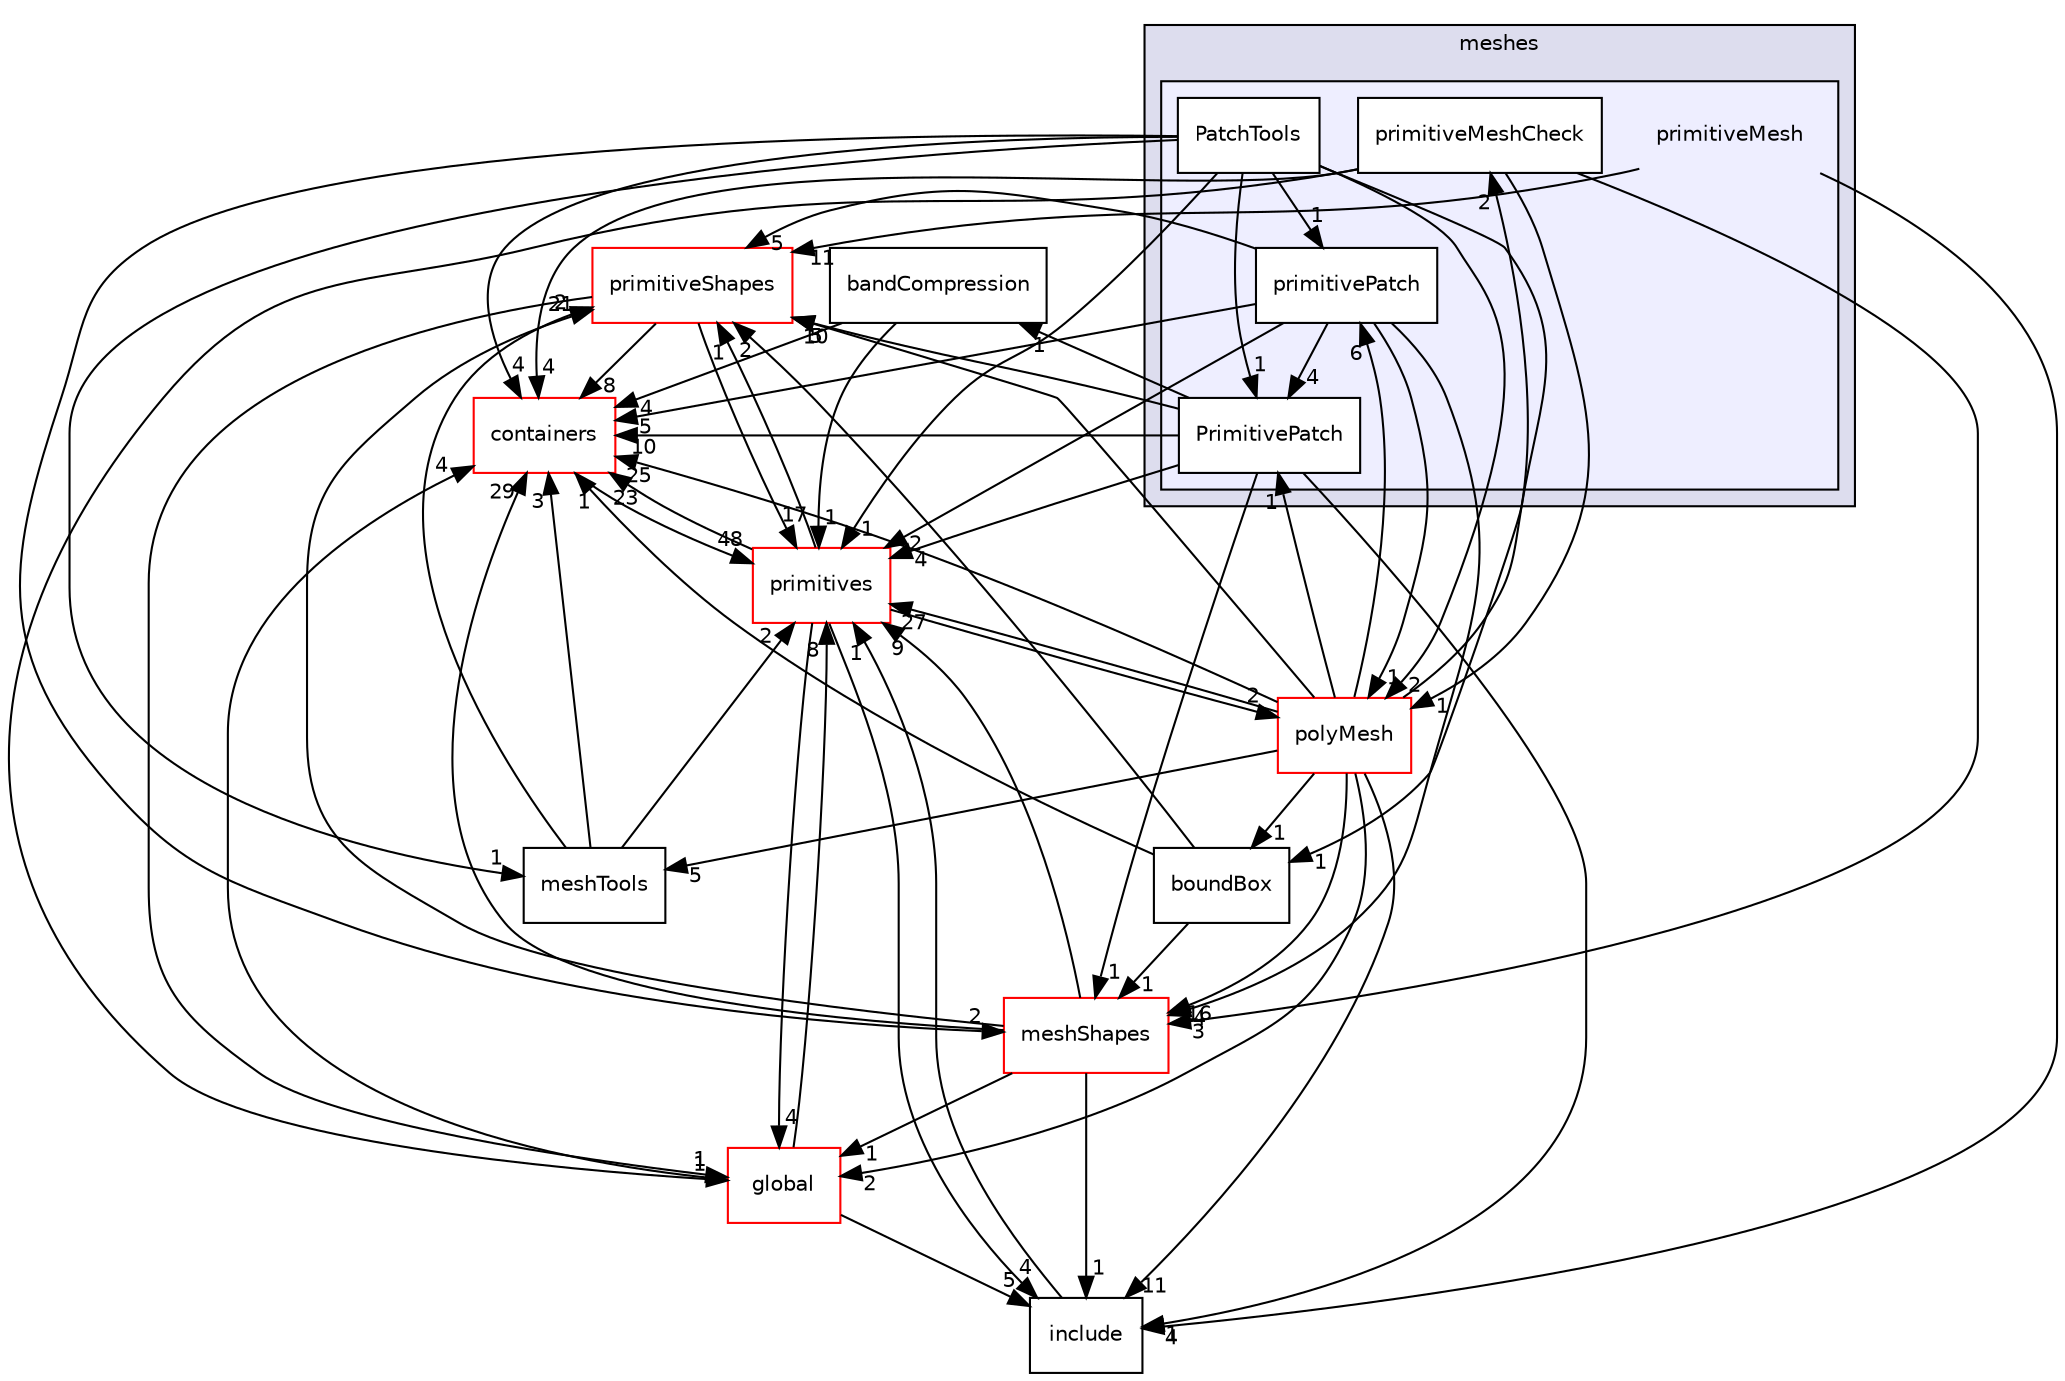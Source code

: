 digraph "src/OpenFOAM/meshes/primitiveMesh" {
  bgcolor=transparent;
  compound=true
  node [ fontsize="10", fontname="Helvetica"];
  edge [ labelfontsize="10", labelfontname="Helvetica"];
  subgraph clusterdir_aa2423979fb45fc41c393a5db370ab21 {
    graph [ bgcolor="#ddddee", pencolor="black", label="meshes" fontname="Helvetica", fontsize="10", URL="dir_aa2423979fb45fc41c393a5db370ab21.html"]
  subgraph clusterdir_d498992fb7d3f293d898bf6d3a4df869 {
    graph [ bgcolor="#eeeeff", pencolor="black", label="" URL="dir_d498992fb7d3f293d898bf6d3a4df869.html"];
    dir_d498992fb7d3f293d898bf6d3a4df869 [shape=plaintext label="primitiveMesh"];
    dir_793c23b5026163e0cab93ac715b7bec6 [shape=box label="PatchTools" color="black" fillcolor="white" style="filled" URL="dir_793c23b5026163e0cab93ac715b7bec6.html"];
    dir_37297d5727e47a4ea341442719c4b3e7 [shape=box label="primitiveMeshCheck" color="black" fillcolor="white" style="filled" URL="dir_37297d5727e47a4ea341442719c4b3e7.html"];
    dir_56a3060d78c44773bde4dd7fc6fdd606 [shape=box label="primitivePatch" color="black" fillcolor="white" style="filled" URL="dir_56a3060d78c44773bde4dd7fc6fdd606.html"];
    dir_42af166d668911d4253146e249bedcd8 [shape=box label="PrimitivePatch" color="black" fillcolor="white" style="filled" URL="dir_42af166d668911d4253146e249bedcd8.html"];
  }
  }
  dir_6cbbb88865395e786d7352e527ca2978 [shape=box label="bandCompression" URL="dir_6cbbb88865395e786d7352e527ca2978.html"];
  dir_19d0872053bde092be81d7fe3f56cbf7 [shape=box label="containers" color="red" URL="dir_19d0872053bde092be81d7fe3f56cbf7.html"];
  dir_a36ac568b20b0ed2190ed53a491bc296 [shape=box label="primitiveShapes" color="red" URL="dir_a36ac568b20b0ed2190ed53a491bc296.html"];
  dir_fa020d1bff9bcecc84fa7b07f71b0284 [shape=box label="meshTools" URL="dir_fa020d1bff9bcecc84fa7b07f71b0284.html"];
  dir_419482a3f24625018b60fd6b1f4b7501 [shape=box label="boundBox" URL="dir_419482a3f24625018b60fd6b1f4b7501.html"];
  dir_8583492183f4d27c76555f8f333dd07b [shape=box label="global" color="red" URL="dir_8583492183f4d27c76555f8f333dd07b.html"];
  dir_5e5a63cb97aae3d01c8e98f0c14953bc [shape=box label="polyMesh" color="red" URL="dir_5e5a63cb97aae3d01c8e98f0c14953bc.html"];
  dir_3e50f45338116b169052b428016851aa [shape=box label="primitives" color="red" URL="dir_3e50f45338116b169052b428016851aa.html"];
  dir_b8e2732bc99f8fb2a379dad81aa6030e [shape=box label="meshShapes" color="red" URL="dir_b8e2732bc99f8fb2a379dad81aa6030e.html"];
  dir_e954e9f5966bc1c681a414ec8bd0ee15 [shape=box label="include" URL="dir_e954e9f5966bc1c681a414ec8bd0ee15.html"];
  dir_6cbbb88865395e786d7352e527ca2978->dir_19d0872053bde092be81d7fe3f56cbf7 [headlabel="4", labeldistance=1.5 headhref="dir_002216_001893.html"];
  dir_6cbbb88865395e786d7352e527ca2978->dir_3e50f45338116b169052b428016851aa [headlabel="1", labeldistance=1.5 headhref="dir_002216_002313.html"];
  dir_19d0872053bde092be81d7fe3f56cbf7->dir_3e50f45338116b169052b428016851aa [headlabel="48", labeldistance=1.5 headhref="dir_001893_002313.html"];
  dir_793c23b5026163e0cab93ac715b7bec6->dir_19d0872053bde092be81d7fe3f56cbf7 [headlabel="4", labeldistance=1.5 headhref="dir_002298_001893.html"];
  dir_793c23b5026163e0cab93ac715b7bec6->dir_42af166d668911d4253146e249bedcd8 [headlabel="1", labeldistance=1.5 headhref="dir_002298_002301.html"];
  dir_793c23b5026163e0cab93ac715b7bec6->dir_fa020d1bff9bcecc84fa7b07f71b0284 [headlabel="1", labeldistance=1.5 headhref="dir_002298_002236.html"];
  dir_793c23b5026163e0cab93ac715b7bec6->dir_419482a3f24625018b60fd6b1f4b7501 [headlabel="1", labeldistance=1.5 headhref="dir_002298_002217.html"];
  dir_793c23b5026163e0cab93ac715b7bec6->dir_5e5a63cb97aae3d01c8e98f0c14953bc [headlabel="2", labeldistance=1.5 headhref="dir_002298_002259.html"];
  dir_793c23b5026163e0cab93ac715b7bec6->dir_3e50f45338116b169052b428016851aa [headlabel="1", labeldistance=1.5 headhref="dir_002298_002313.html"];
  dir_793c23b5026163e0cab93ac715b7bec6->dir_b8e2732bc99f8fb2a379dad81aa6030e [headlabel="2", labeldistance=1.5 headhref="dir_002298_002226.html"];
  dir_793c23b5026163e0cab93ac715b7bec6->dir_56a3060d78c44773bde4dd7fc6fdd606 [headlabel="1", labeldistance=1.5 headhref="dir_002298_002300.html"];
  dir_d498992fb7d3f293d898bf6d3a4df869->dir_a36ac568b20b0ed2190ed53a491bc296 [headlabel="11", labeldistance=1.5 headhref="dir_002297_002302.html"];
  dir_d498992fb7d3f293d898bf6d3a4df869->dir_e954e9f5966bc1c681a414ec8bd0ee15 [headlabel="4", labeldistance=1.5 headhref="dir_002297_002110.html"];
  dir_42af166d668911d4253146e249bedcd8->dir_6cbbb88865395e786d7352e527ca2978 [headlabel="1", labeldistance=1.5 headhref="dir_002301_002216.html"];
  dir_42af166d668911d4253146e249bedcd8->dir_19d0872053bde092be81d7fe3f56cbf7 [headlabel="10", labeldistance=1.5 headhref="dir_002301_001893.html"];
  dir_42af166d668911d4253146e249bedcd8->dir_a36ac568b20b0ed2190ed53a491bc296 [headlabel="5", labeldistance=1.5 headhref="dir_002301_002302.html"];
  dir_42af166d668911d4253146e249bedcd8->dir_3e50f45338116b169052b428016851aa [headlabel="4", labeldistance=1.5 headhref="dir_002301_002313.html"];
  dir_42af166d668911d4253146e249bedcd8->dir_b8e2732bc99f8fb2a379dad81aa6030e [headlabel="1", labeldistance=1.5 headhref="dir_002301_002226.html"];
  dir_42af166d668911d4253146e249bedcd8->dir_e954e9f5966bc1c681a414ec8bd0ee15 [headlabel="1", labeldistance=1.5 headhref="dir_002301_002110.html"];
  dir_a36ac568b20b0ed2190ed53a491bc296->dir_19d0872053bde092be81d7fe3f56cbf7 [headlabel="8", labeldistance=1.5 headhref="dir_002302_001893.html"];
  dir_a36ac568b20b0ed2190ed53a491bc296->dir_8583492183f4d27c76555f8f333dd07b [headlabel="1", labeldistance=1.5 headhref="dir_002302_002089.html"];
  dir_a36ac568b20b0ed2190ed53a491bc296->dir_3e50f45338116b169052b428016851aa [headlabel="17", labeldistance=1.5 headhref="dir_002302_002313.html"];
  dir_fa020d1bff9bcecc84fa7b07f71b0284->dir_19d0872053bde092be81d7fe3f56cbf7 [headlabel="3", labeldistance=1.5 headhref="dir_002236_001893.html"];
  dir_fa020d1bff9bcecc84fa7b07f71b0284->dir_a36ac568b20b0ed2190ed53a491bc296 [headlabel="2", labeldistance=1.5 headhref="dir_002236_002302.html"];
  dir_fa020d1bff9bcecc84fa7b07f71b0284->dir_3e50f45338116b169052b428016851aa [headlabel="2", labeldistance=1.5 headhref="dir_002236_002313.html"];
  dir_419482a3f24625018b60fd6b1f4b7501->dir_19d0872053bde092be81d7fe3f56cbf7 [headlabel="1", labeldistance=1.5 headhref="dir_002217_001893.html"];
  dir_419482a3f24625018b60fd6b1f4b7501->dir_a36ac568b20b0ed2190ed53a491bc296 [headlabel="2", labeldistance=1.5 headhref="dir_002217_002302.html"];
  dir_419482a3f24625018b60fd6b1f4b7501->dir_b8e2732bc99f8fb2a379dad81aa6030e [headlabel="1", labeldistance=1.5 headhref="dir_002217_002226.html"];
  dir_8583492183f4d27c76555f8f333dd07b->dir_19d0872053bde092be81d7fe3f56cbf7 [headlabel="4", labeldistance=1.5 headhref="dir_002089_001893.html"];
  dir_8583492183f4d27c76555f8f333dd07b->dir_3e50f45338116b169052b428016851aa [headlabel="8", labeldistance=1.5 headhref="dir_002089_002313.html"];
  dir_8583492183f4d27c76555f8f333dd07b->dir_e954e9f5966bc1c681a414ec8bd0ee15 [headlabel="5", labeldistance=1.5 headhref="dir_002089_002110.html"];
  dir_5e5a63cb97aae3d01c8e98f0c14953bc->dir_19d0872053bde092be81d7fe3f56cbf7 [headlabel="25", labeldistance=1.5 headhref="dir_002259_001893.html"];
  dir_5e5a63cb97aae3d01c8e98f0c14953bc->dir_42af166d668911d4253146e249bedcd8 [headlabel="1", labeldistance=1.5 headhref="dir_002259_002301.html"];
  dir_5e5a63cb97aae3d01c8e98f0c14953bc->dir_a36ac568b20b0ed2190ed53a491bc296 [headlabel="10", labeldistance=1.5 headhref="dir_002259_002302.html"];
  dir_5e5a63cb97aae3d01c8e98f0c14953bc->dir_fa020d1bff9bcecc84fa7b07f71b0284 [headlabel="5", labeldistance=1.5 headhref="dir_002259_002236.html"];
  dir_5e5a63cb97aae3d01c8e98f0c14953bc->dir_419482a3f24625018b60fd6b1f4b7501 [headlabel="1", labeldistance=1.5 headhref="dir_002259_002217.html"];
  dir_5e5a63cb97aae3d01c8e98f0c14953bc->dir_8583492183f4d27c76555f8f333dd07b [headlabel="2", labeldistance=1.5 headhref="dir_002259_002089.html"];
  dir_5e5a63cb97aae3d01c8e98f0c14953bc->dir_3e50f45338116b169052b428016851aa [headlabel="27", labeldistance=1.5 headhref="dir_002259_002313.html"];
  dir_5e5a63cb97aae3d01c8e98f0c14953bc->dir_b8e2732bc99f8fb2a379dad81aa6030e [headlabel="16", labeldistance=1.5 headhref="dir_002259_002226.html"];
  dir_5e5a63cb97aae3d01c8e98f0c14953bc->dir_e954e9f5966bc1c681a414ec8bd0ee15 [headlabel="11", labeldistance=1.5 headhref="dir_002259_002110.html"];
  dir_5e5a63cb97aae3d01c8e98f0c14953bc->dir_37297d5727e47a4ea341442719c4b3e7 [headlabel="2", labeldistance=1.5 headhref="dir_002259_002299.html"];
  dir_5e5a63cb97aae3d01c8e98f0c14953bc->dir_56a3060d78c44773bde4dd7fc6fdd606 [headlabel="6", labeldistance=1.5 headhref="dir_002259_002300.html"];
  dir_3e50f45338116b169052b428016851aa->dir_19d0872053bde092be81d7fe3f56cbf7 [headlabel="23", labeldistance=1.5 headhref="dir_002313_001893.html"];
  dir_3e50f45338116b169052b428016851aa->dir_a36ac568b20b0ed2190ed53a491bc296 [headlabel="1", labeldistance=1.5 headhref="dir_002313_002302.html"];
  dir_3e50f45338116b169052b428016851aa->dir_8583492183f4d27c76555f8f333dd07b [headlabel="4", labeldistance=1.5 headhref="dir_002313_002089.html"];
  dir_3e50f45338116b169052b428016851aa->dir_5e5a63cb97aae3d01c8e98f0c14953bc [headlabel="2", labeldistance=1.5 headhref="dir_002313_002259.html"];
  dir_3e50f45338116b169052b428016851aa->dir_e954e9f5966bc1c681a414ec8bd0ee15 [headlabel="4", labeldistance=1.5 headhref="dir_002313_002110.html"];
  dir_b8e2732bc99f8fb2a379dad81aa6030e->dir_19d0872053bde092be81d7fe3f56cbf7 [headlabel="29", labeldistance=1.5 headhref="dir_002226_001893.html"];
  dir_b8e2732bc99f8fb2a379dad81aa6030e->dir_a36ac568b20b0ed2190ed53a491bc296 [headlabel="21", labeldistance=1.5 headhref="dir_002226_002302.html"];
  dir_b8e2732bc99f8fb2a379dad81aa6030e->dir_8583492183f4d27c76555f8f333dd07b [headlabel="1", labeldistance=1.5 headhref="dir_002226_002089.html"];
  dir_b8e2732bc99f8fb2a379dad81aa6030e->dir_3e50f45338116b169052b428016851aa [headlabel="9", labeldistance=1.5 headhref="dir_002226_002313.html"];
  dir_b8e2732bc99f8fb2a379dad81aa6030e->dir_e954e9f5966bc1c681a414ec8bd0ee15 [headlabel="1", labeldistance=1.5 headhref="dir_002226_002110.html"];
  dir_e954e9f5966bc1c681a414ec8bd0ee15->dir_3e50f45338116b169052b428016851aa [headlabel="1", labeldistance=1.5 headhref="dir_002110_002313.html"];
  dir_56a3060d78c44773bde4dd7fc6fdd606->dir_19d0872053bde092be81d7fe3f56cbf7 [headlabel="5", labeldistance=1.5 headhref="dir_002300_001893.html"];
  dir_56a3060d78c44773bde4dd7fc6fdd606->dir_42af166d668911d4253146e249bedcd8 [headlabel="4", labeldistance=1.5 headhref="dir_002300_002301.html"];
  dir_56a3060d78c44773bde4dd7fc6fdd606->dir_a36ac568b20b0ed2190ed53a491bc296 [headlabel="5", labeldistance=1.5 headhref="dir_002300_002302.html"];
  dir_56a3060d78c44773bde4dd7fc6fdd606->dir_5e5a63cb97aae3d01c8e98f0c14953bc [headlabel="1", labeldistance=1.5 headhref="dir_002300_002259.html"];
  dir_56a3060d78c44773bde4dd7fc6fdd606->dir_3e50f45338116b169052b428016851aa [headlabel="2", labeldistance=1.5 headhref="dir_002300_002313.html"];
  dir_56a3060d78c44773bde4dd7fc6fdd606->dir_b8e2732bc99f8fb2a379dad81aa6030e [headlabel="4", labeldistance=1.5 headhref="dir_002300_002226.html"];
  dir_37297d5727e47a4ea341442719c4b3e7->dir_19d0872053bde092be81d7fe3f56cbf7 [headlabel="4", labeldistance=1.5 headhref="dir_002299_001893.html"];
  dir_37297d5727e47a4ea341442719c4b3e7->dir_8583492183f4d27c76555f8f333dd07b [headlabel="1", labeldistance=1.5 headhref="dir_002299_002089.html"];
  dir_37297d5727e47a4ea341442719c4b3e7->dir_5e5a63cb97aae3d01c8e98f0c14953bc [headlabel="1", labeldistance=1.5 headhref="dir_002299_002259.html"];
  dir_37297d5727e47a4ea341442719c4b3e7->dir_b8e2732bc99f8fb2a379dad81aa6030e [headlabel="3", labeldistance=1.5 headhref="dir_002299_002226.html"];
}
